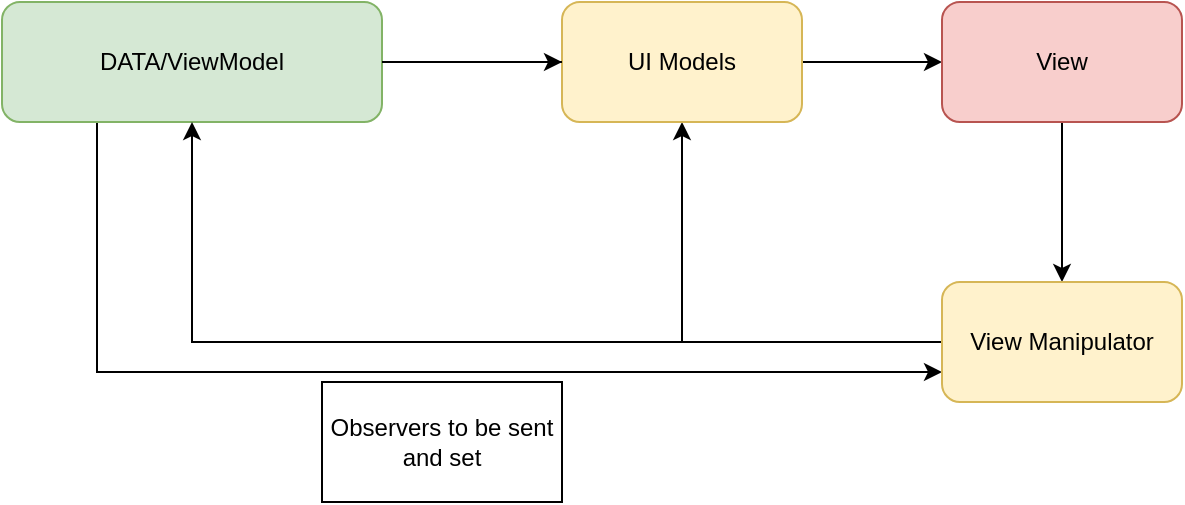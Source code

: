 <mxfile version="20.5.1" type="github"><diagram id="-RjbxLVh_y2W81sSBQqi" name="Page-1"><mxGraphModel dx="1186" dy="736" grid="1" gridSize="10" guides="1" tooltips="1" connect="1" arrows="1" fold="1" page="1" pageScale="1" pageWidth="827" pageHeight="1169" math="0" shadow="0"><root><mxCell id="0"/><mxCell id="1" parent="0"/><mxCell id="__iCqnUV_wD46OFs2IVN-3" value="" style="edgeStyle=orthogonalEdgeStyle;rounded=0;orthogonalLoop=1;jettySize=auto;html=1;" edge="1" parent="1" source="__iCqnUV_wD46OFs2IVN-1" target="__iCqnUV_wD46OFs2IVN-2"><mxGeometry relative="1" as="geometry"/></mxCell><mxCell id="__iCqnUV_wD46OFs2IVN-13" style="edgeStyle=orthogonalEdgeStyle;rounded=0;orthogonalLoop=1;jettySize=auto;html=1;exitX=0.25;exitY=1;exitDx=0;exitDy=0;entryX=0;entryY=0.75;entryDx=0;entryDy=0;" edge="1" parent="1" source="__iCqnUV_wD46OFs2IVN-1" target="__iCqnUV_wD46OFs2IVN-6"><mxGeometry relative="1" as="geometry"/></mxCell><mxCell id="__iCqnUV_wD46OFs2IVN-1" value="DATA/ViewModel" style="rounded=1;whiteSpace=wrap;html=1;fillColor=#d5e8d4;strokeColor=#82b366;" vertex="1" parent="1"><mxGeometry x="70" y="230" width="190" height="60" as="geometry"/></mxCell><mxCell id="__iCqnUV_wD46OFs2IVN-5" value="" style="edgeStyle=orthogonalEdgeStyle;rounded=0;orthogonalLoop=1;jettySize=auto;html=1;" edge="1" parent="1" source="__iCqnUV_wD46OFs2IVN-2" target="__iCqnUV_wD46OFs2IVN-4"><mxGeometry relative="1" as="geometry"/></mxCell><mxCell id="__iCqnUV_wD46OFs2IVN-7" value="" style="edgeStyle=orthogonalEdgeStyle;rounded=0;orthogonalLoop=1;jettySize=auto;html=1;" edge="1" parent="1" source="__iCqnUV_wD46OFs2IVN-4" target="__iCqnUV_wD46OFs2IVN-6"><mxGeometry relative="1" as="geometry"/></mxCell><mxCell id="__iCqnUV_wD46OFs2IVN-4" value="View" style="whiteSpace=wrap;html=1;rounded=1;fillColor=#f8cecc;strokeColor=#b85450;" vertex="1" parent="1"><mxGeometry x="540" y="230" width="120" height="60" as="geometry"/></mxCell><mxCell id="__iCqnUV_wD46OFs2IVN-8" style="edgeStyle=orthogonalEdgeStyle;rounded=0;orthogonalLoop=1;jettySize=auto;html=1;entryX=0.5;entryY=1;entryDx=0;entryDy=0;" edge="1" parent="1" source="__iCqnUV_wD46OFs2IVN-6" target="__iCqnUV_wD46OFs2IVN-2"><mxGeometry relative="1" as="geometry"/></mxCell><mxCell id="__iCqnUV_wD46OFs2IVN-9" style="edgeStyle=orthogonalEdgeStyle;rounded=0;orthogonalLoop=1;jettySize=auto;html=1;entryX=0.5;entryY=1;entryDx=0;entryDy=0;" edge="1" parent="1" source="__iCqnUV_wD46OFs2IVN-6" target="__iCqnUV_wD46OFs2IVN-1"><mxGeometry relative="1" as="geometry"/></mxCell><mxCell id="__iCqnUV_wD46OFs2IVN-6" value="View Manipulator" style="whiteSpace=wrap;html=1;rounded=1;fillColor=#fff2cc;strokeColor=#d6b656;" vertex="1" parent="1"><mxGeometry x="540" y="370" width="120" height="60" as="geometry"/></mxCell><mxCell id="__iCqnUV_wD46OFs2IVN-2" value="UI Models" style="whiteSpace=wrap;html=1;rounded=1;fillColor=#fff2cc;strokeColor=#d6b656;" vertex="1" parent="1"><mxGeometry x="350" y="230" width="120" height="60" as="geometry"/></mxCell><mxCell id="__iCqnUV_wD46OFs2IVN-11" value="" style="edgeStyle=orthogonalEdgeStyle;rounded=0;orthogonalLoop=1;jettySize=auto;html=1;entryX=0;entryY=0.5;entryDx=0;entryDy=0;endArrow=none;" edge="1" parent="1" source="__iCqnUV_wD46OFs2IVN-1" target="__iCqnUV_wD46OFs2IVN-2"><mxGeometry relative="1" as="geometry"><mxPoint x="260" y="260" as="sourcePoint"/><mxPoint x="540" y="400" as="targetPoint"/></mxGeometry></mxCell><mxCell id="__iCqnUV_wD46OFs2IVN-14" value="Observers to be sent and set" style="whiteSpace=wrap;html=1;" vertex="1" parent="1"><mxGeometry x="230" y="420" width="120" height="60" as="geometry"/></mxCell></root></mxGraphModel></diagram></mxfile>